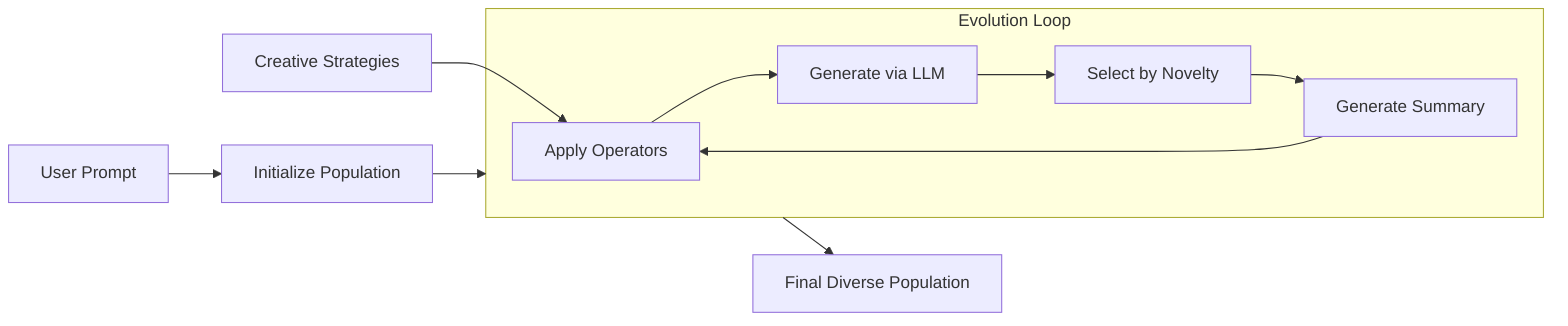 flowchart LR
    A[User Prompt] --> B[Initialize Population]
    B --> C[Evolution Loop]
    
    subgraph C[Evolution Loop]
        D[Apply Operators] --> E[Generate via LLM]
        E --> F[Select by Novelty]
        F --> G[Generate Summary]
        G --> D
    end
    
    H[Creative Strategies] --> D
    
    C --> I[Final Diverse Population]